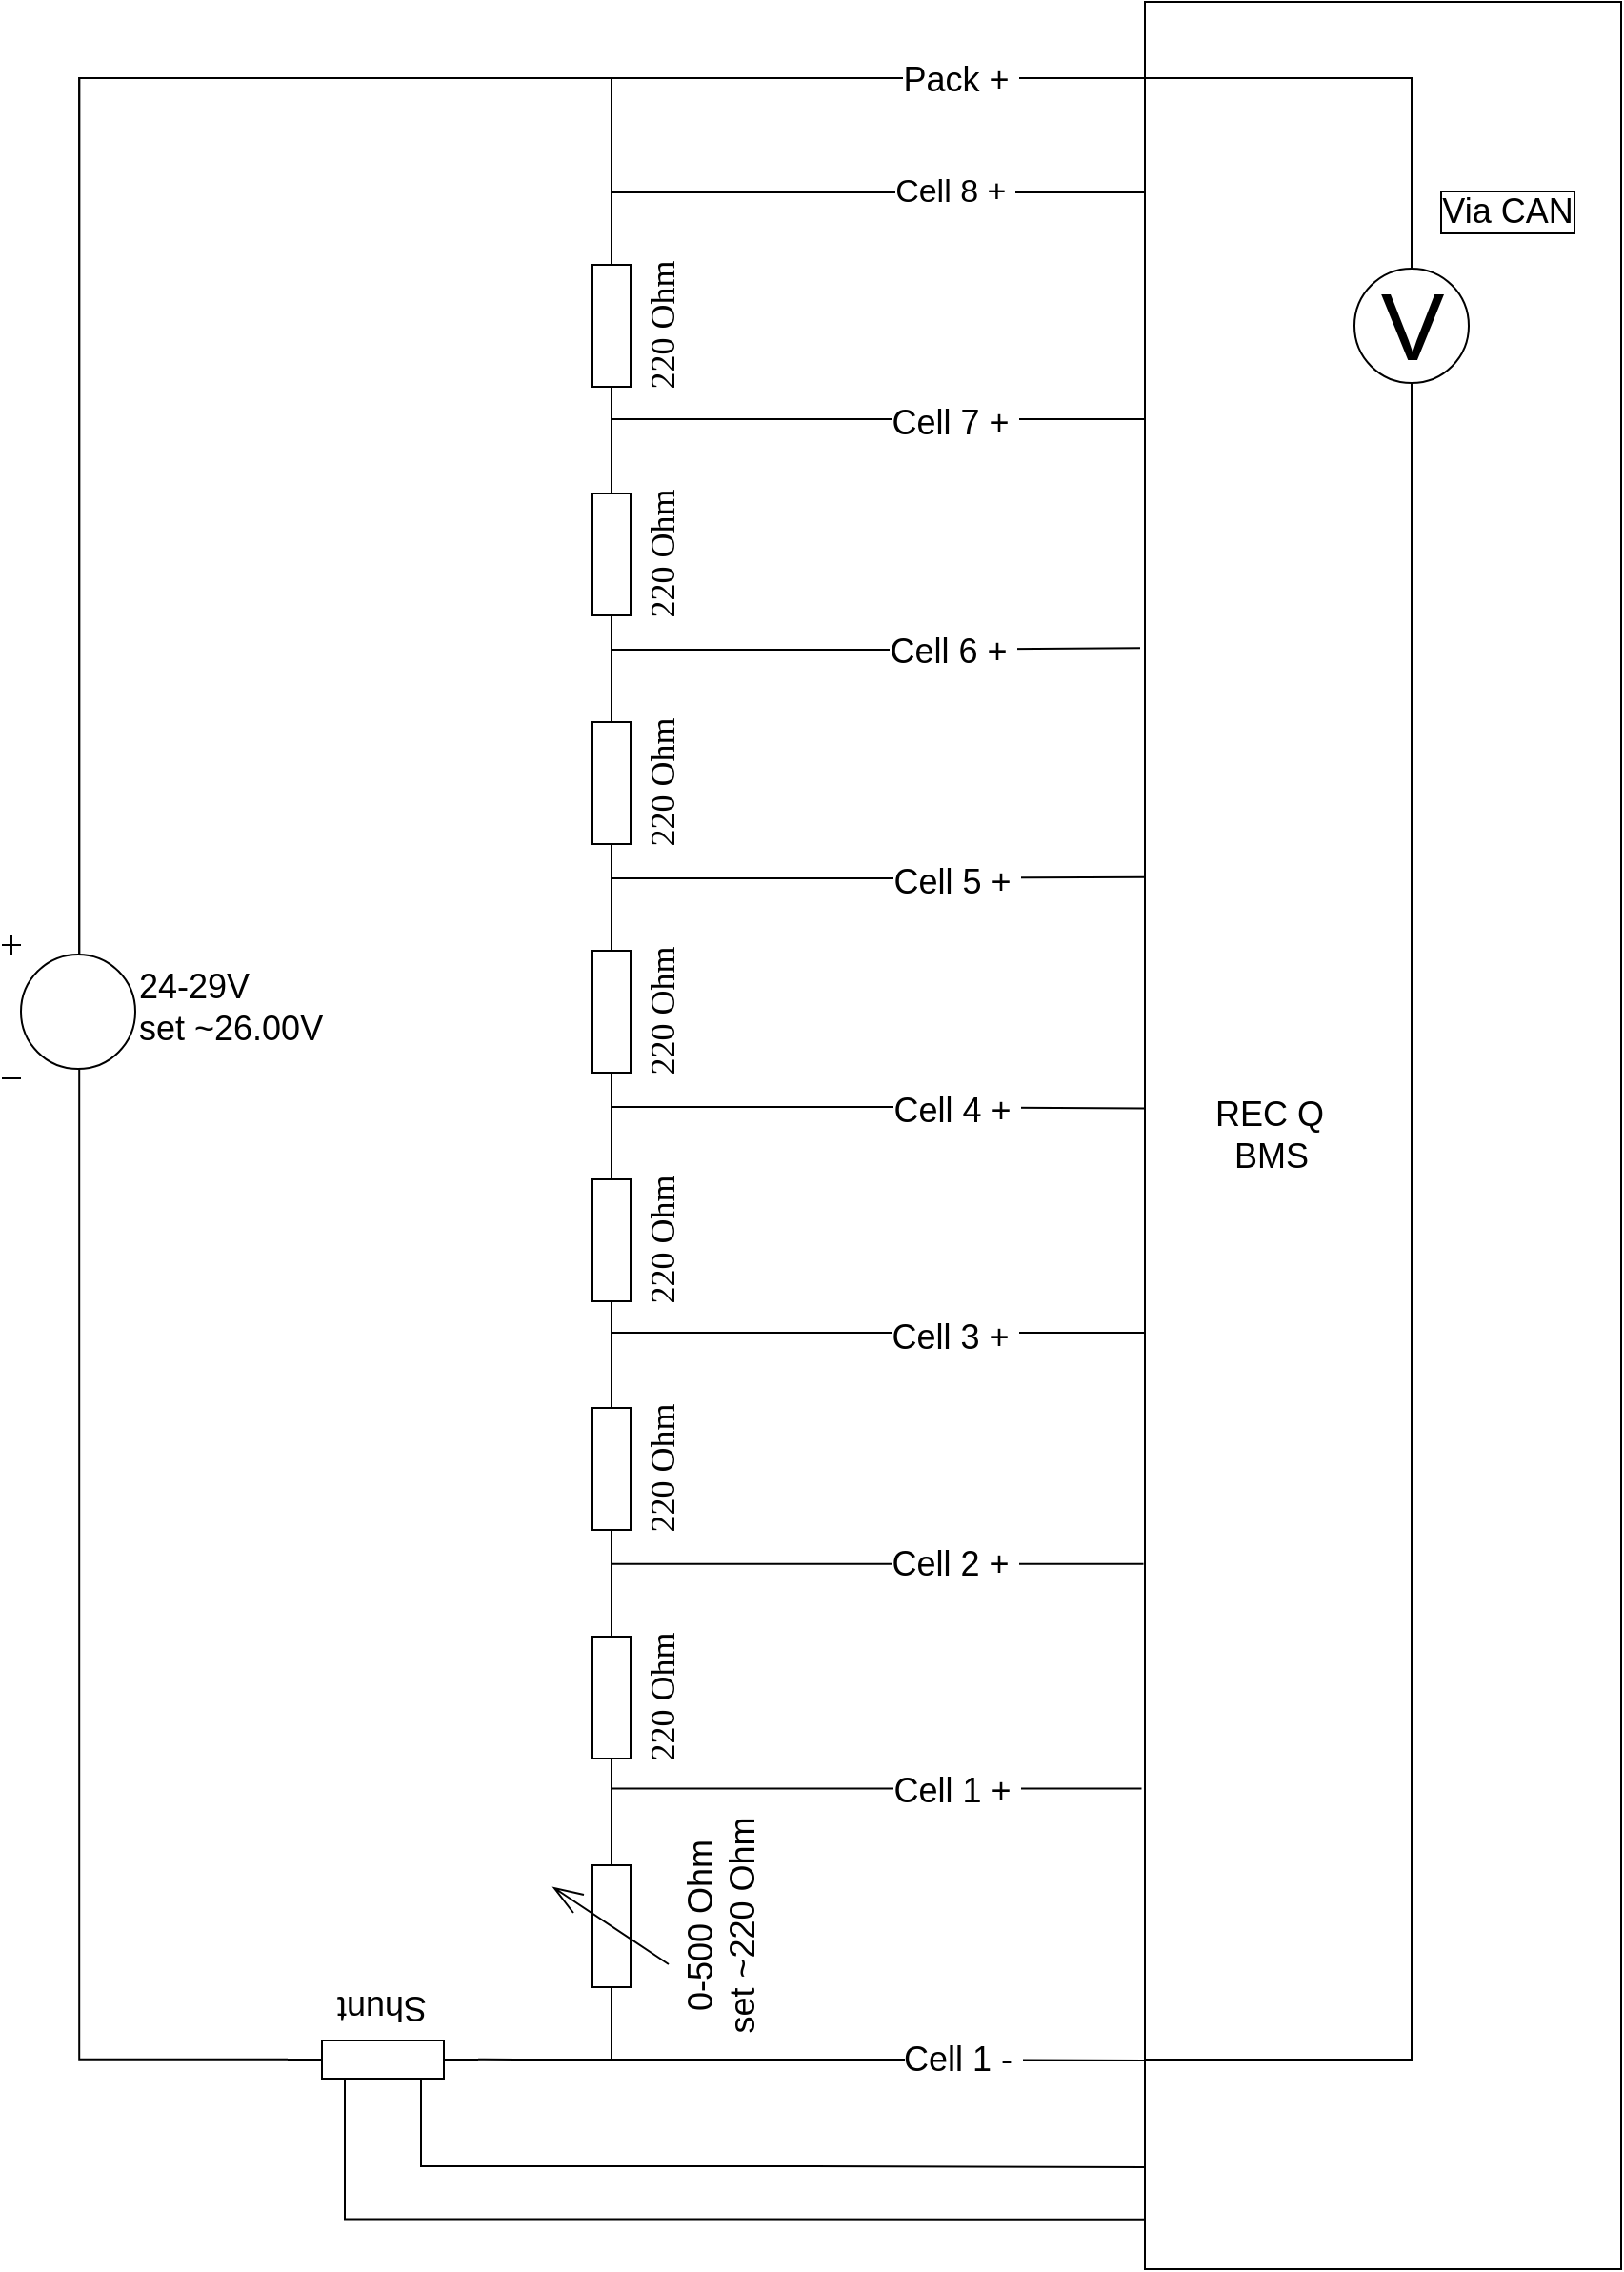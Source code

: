 <mxfile version="14.6.13" type="device"><diagram name="Page-1" id="16e2658f-23c8-b752-8be9-c03fbebb8bbe"><mxGraphModel dx="1092" dy="910" grid="1" gridSize="10" guides="1" tooltips="1" connect="1" arrows="1" fold="1" page="1" pageScale="1" pageWidth="1100" pageHeight="850" background="#ffffff" math="0" shadow="0"><root><mxCell id="0"/><mxCell id="1" parent="0"/><mxCell id="kYK6ZeFYi4A2tW_igK8S-17" style="edgeStyle=orthogonalEdgeStyle;rounded=0;orthogonalLoop=1;jettySize=auto;html=1;exitX=1;exitY=0.5;exitDx=0;exitDy=0;exitPerimeter=0;endArrow=none;endFill=0;entryX=0.58;entryY=0.135;entryDx=0;entryDy=0;entryPerimeter=0;" parent="1" source="kYK6ZeFYi4A2tW_igK8S-1" target="SUOKf8Yz4wnTpY1hzGTH-1" edge="1"><mxGeometry relative="1" as="geometry"><Array as="points"><mxPoint x="400" y="40"/><mxPoint x="121" y="40"/></Array><mxPoint x="120" y="500" as="targetPoint"/></mxGeometry></mxCell><mxCell id="kYK6ZeFYi4A2tW_igK8S-19" style="edgeStyle=orthogonalEdgeStyle;rounded=0;orthogonalLoop=1;jettySize=auto;html=1;exitX=1;exitY=0.5;exitDx=0;exitDy=0;exitPerimeter=0;entryX=0;entryY=0.084;entryDx=0;entryDy=0;entryPerimeter=0;endArrow=none;endFill=0;" parent="1" source="kYK6ZeFYi4A2tW_igK8S-1" target="kYK6ZeFYi4A2tW_igK8S-15" edge="1"><mxGeometry relative="1" as="geometry"/></mxCell><mxCell id="kYK6ZeFYi4A2tW_igK8S-43" value="Cell 8 +&amp;nbsp;" style="edgeLabel;html=1;align=center;verticalAlign=middle;resizable=0;points=[];fontSize=17;" parent="kYK6ZeFYi4A2tW_igK8S-19" vertex="1" connectable="0"><mxGeometry x="0.333" relative="1" as="geometry"><mxPoint as="offset"/></mxGeometry></mxCell><mxCell id="kYK6ZeFYi4A2tW_igK8S-1" value="&lt;font style=&quot;font-size: 18px&quot;&gt;220 Ohm&lt;/font&gt;" style="verticalLabelPosition=bottom;shadow=0;dashed=0;align=center;html=1;verticalAlign=top;strokeWidth=1;shape=mxgraph.electrical.resistors.resistor_1;rounded=1;comic=0;labelBackgroundColor=none;fontFamily=Verdana;fontSize=12;rotation=-90;" parent="1" vertex="1"><mxGeometry x="350" y="160" width="100" height="20" as="geometry"/></mxCell><mxCell id="kYK6ZeFYi4A2tW_igK8S-20" style="edgeStyle=orthogonalEdgeStyle;rounded=0;orthogonalLoop=1;jettySize=auto;html=1;exitX=1;exitY=0.5;exitDx=0;exitDy=0;exitPerimeter=0;entryX=0;entryY=0.184;entryDx=0;entryDy=0;entryPerimeter=0;endArrow=none;endFill=0;" parent="1" source="kYK6ZeFYi4A2tW_igK8S-4" target="kYK6ZeFYi4A2tW_igK8S-15" edge="1"><mxGeometry relative="1" as="geometry"><Array as="points"><mxPoint x="400" y="219"/></Array></mxGeometry></mxCell><mxCell id="kYK6ZeFYi4A2tW_igK8S-42" value="Cell 7 +&amp;nbsp;" style="edgeLabel;html=1;align=center;verticalAlign=middle;resizable=0;points=[];fontSize=18;" parent="kYK6ZeFYi4A2tW_igK8S-20" vertex="1" connectable="0"><mxGeometry x="0.336" y="-2" relative="1" as="geometry"><mxPoint as="offset"/></mxGeometry></mxCell><mxCell id="kYK6ZeFYi4A2tW_igK8S-4" value="&lt;font style=&quot;font-size: 18px&quot;&gt;220 Ohm&lt;/font&gt;" style="verticalLabelPosition=bottom;shadow=0;dashed=0;align=center;html=1;verticalAlign=top;strokeWidth=1;shape=mxgraph.electrical.resistors.resistor_1;rounded=1;comic=0;labelBackgroundColor=none;fontFamily=Verdana;fontSize=12;rotation=-90;" parent="1" vertex="1"><mxGeometry x="350" y="280" width="100" height="20" as="geometry"/></mxCell><mxCell id="kYK6ZeFYi4A2tW_igK8S-22" style="edgeStyle=orthogonalEdgeStyle;rounded=0;orthogonalLoop=1;jettySize=auto;html=1;exitX=1;exitY=0.5;exitDx=0;exitDy=0;exitPerimeter=0;entryX=-0.01;entryY=0.285;entryDx=0;entryDy=0;entryPerimeter=0;endArrow=none;endFill=0;" parent="1" source="kYK6ZeFYi4A2tW_igK8S-5" target="kYK6ZeFYi4A2tW_igK8S-15" edge="1"><mxGeometry relative="1" as="geometry"/></mxCell><mxCell id="kYK6ZeFYi4A2tW_igK8S-41" value="Cell 6 +&amp;nbsp;" style="edgeLabel;html=1;align=center;verticalAlign=middle;resizable=0;points=[];fontSize=18;" parent="kYK6ZeFYi4A2tW_igK8S-22" vertex="1" connectable="0"><mxGeometry x="0.346" y="-2" relative="1" as="geometry"><mxPoint x="-1" as="offset"/></mxGeometry></mxCell><mxCell id="kYK6ZeFYi4A2tW_igK8S-5" value="&lt;font style=&quot;font-size: 18px&quot;&gt;220 Ohm&lt;/font&gt;" style="verticalLabelPosition=bottom;shadow=0;dashed=0;align=center;html=1;verticalAlign=top;strokeWidth=1;shape=mxgraph.electrical.resistors.resistor_1;rounded=1;comic=0;labelBackgroundColor=none;fontFamily=Verdana;fontSize=12;rotation=-90;" parent="1" vertex="1"><mxGeometry x="350" y="400" width="100" height="20" as="geometry"/></mxCell><mxCell id="kYK6ZeFYi4A2tW_igK8S-23" style="edgeStyle=orthogonalEdgeStyle;rounded=0;orthogonalLoop=1;jettySize=auto;html=1;exitX=1;exitY=0.5;exitDx=0;exitDy=0;exitPerimeter=0;entryX=0;entryY=0.386;entryDx=0;entryDy=0;entryPerimeter=0;endArrow=none;endFill=0;" parent="1" source="kYK6ZeFYi4A2tW_igK8S-6" target="kYK6ZeFYi4A2tW_igK8S-15" edge="1"><mxGeometry relative="1" as="geometry"/></mxCell><mxCell id="kYK6ZeFYi4A2tW_igK8S-40" value="Cell 5 +&amp;nbsp;" style="edgeLabel;html=1;align=center;verticalAlign=middle;resizable=0;points=[];fontSize=18;" parent="kYK6ZeFYi4A2tW_igK8S-23" vertex="1" connectable="0"><mxGeometry x="0.335" y="-2" relative="1" as="geometry"><mxPoint x="1" as="offset"/></mxGeometry></mxCell><mxCell id="kYK6ZeFYi4A2tW_igK8S-6" value="&lt;font style=&quot;font-size: 18px&quot;&gt;220 Ohm&lt;/font&gt;" style="verticalLabelPosition=bottom;shadow=0;dashed=0;align=center;html=1;verticalAlign=top;strokeWidth=1;shape=mxgraph.electrical.resistors.resistor_1;rounded=1;comic=0;labelBackgroundColor=none;fontFamily=Verdana;fontSize=12;rotation=-90;" parent="1" vertex="1"><mxGeometry x="350" y="520" width="100" height="20" as="geometry"/></mxCell><mxCell id="kYK6ZeFYi4A2tW_igK8S-24" style="edgeStyle=orthogonalEdgeStyle;rounded=0;orthogonalLoop=1;jettySize=auto;html=1;exitX=1;exitY=0.5;exitDx=0;exitDy=0;exitPerimeter=0;entryX=0;entryY=0.488;entryDx=0;entryDy=0;entryPerimeter=0;endArrow=none;endFill=0;" parent="1" source="kYK6ZeFYi4A2tW_igK8S-7" target="kYK6ZeFYi4A2tW_igK8S-15" edge="1"><mxGeometry relative="1" as="geometry"/></mxCell><mxCell id="kYK6ZeFYi4A2tW_igK8S-39" value="Cell 4 +&amp;nbsp;" style="edgeLabel;html=1;align=center;verticalAlign=middle;resizable=0;points=[];fontSize=18;" parent="kYK6ZeFYi4A2tW_igK8S-24" vertex="1" connectable="0"><mxGeometry x="0.335" y="-1" relative="1" as="geometry"><mxPoint x="1" as="offset"/></mxGeometry></mxCell><mxCell id="kYK6ZeFYi4A2tW_igK8S-7" value="&lt;font style=&quot;font-size: 18px&quot;&gt;220 Ohm&lt;/font&gt;" style="verticalLabelPosition=bottom;shadow=0;dashed=0;align=center;html=1;verticalAlign=top;strokeWidth=1;shape=mxgraph.electrical.resistors.resistor_1;rounded=1;comic=0;labelBackgroundColor=none;fontFamily=Verdana;fontSize=12;rotation=-90;" parent="1" vertex="1"><mxGeometry x="350" y="640" width="100" height="20" as="geometry"/></mxCell><mxCell id="kYK6ZeFYi4A2tW_igK8S-25" style="edgeStyle=orthogonalEdgeStyle;rounded=0;orthogonalLoop=1;jettySize=auto;html=1;exitX=1;exitY=0.5;exitDx=0;exitDy=0;exitPerimeter=0;entryX=0;entryY=0.587;entryDx=0;entryDy=0;entryPerimeter=0;endArrow=none;endFill=0;" parent="1" source="kYK6ZeFYi4A2tW_igK8S-8" target="kYK6ZeFYi4A2tW_igK8S-15" edge="1"><mxGeometry relative="1" as="geometry"/></mxCell><mxCell id="kYK6ZeFYi4A2tW_igK8S-38" value="Cell 3 +&amp;nbsp;" style="edgeLabel;html=1;align=center;verticalAlign=middle;resizable=0;points=[];fontSize=18;" parent="kYK6ZeFYi4A2tW_igK8S-25" vertex="1" connectable="0"><mxGeometry x="0.337" y="-2" relative="1" as="geometry"><mxPoint as="offset"/></mxGeometry></mxCell><mxCell id="kYK6ZeFYi4A2tW_igK8S-8" value="&lt;font style=&quot;font-size: 18px&quot;&gt;220 Ohm&lt;/font&gt;" style="verticalLabelPosition=bottom;shadow=0;dashed=0;align=center;html=1;verticalAlign=top;strokeWidth=1;shape=mxgraph.electrical.resistors.resistor_1;rounded=1;comic=0;labelBackgroundColor=none;fontFamily=Verdana;fontSize=12;rotation=-90;" parent="1" vertex="1"><mxGeometry x="350" y="760" width="100" height="20" as="geometry"/></mxCell><mxCell id="kYK6ZeFYi4A2tW_igK8S-26" style="edgeStyle=orthogonalEdgeStyle;rounded=0;orthogonalLoop=1;jettySize=auto;html=1;exitX=1;exitY=0.5;exitDx=0;exitDy=0;exitPerimeter=0;entryX=-0.003;entryY=0.689;entryDx=0;entryDy=0;entryPerimeter=0;endArrow=none;endFill=0;" parent="1" source="kYK6ZeFYi4A2tW_igK8S-9" target="kYK6ZeFYi4A2tW_igK8S-15" edge="1"><mxGeometry relative="1" as="geometry"/></mxCell><mxCell id="kYK6ZeFYi4A2tW_igK8S-37" value="Cell 2 +&amp;nbsp;" style="edgeLabel;html=1;align=center;verticalAlign=middle;resizable=0;points=[];fontSize=18;" parent="kYK6ZeFYi4A2tW_igK8S-26" vertex="1" connectable="0"><mxGeometry x="0.337" relative="1" as="geometry"><mxPoint as="offset"/></mxGeometry></mxCell><mxCell id="kYK6ZeFYi4A2tW_igK8S-9" value="&lt;font style=&quot;font-size: 18px&quot;&gt;220 Ohm&lt;/font&gt;" style="verticalLabelPosition=bottom;shadow=0;dashed=0;align=center;html=1;verticalAlign=top;strokeWidth=1;shape=mxgraph.electrical.resistors.resistor_1;rounded=1;comic=0;labelBackgroundColor=none;fontFamily=Verdana;fontSize=12;rotation=-90;" parent="1" vertex="1"><mxGeometry x="350" y="880" width="100" height="20" as="geometry"/></mxCell><mxCell id="kYK6ZeFYi4A2tW_igK8S-27" style="edgeStyle=orthogonalEdgeStyle;rounded=0;orthogonalLoop=1;jettySize=auto;html=1;exitX=1;exitY=0.5;exitDx=0;exitDy=0;exitPerimeter=0;entryX=-0.007;entryY=0.788;entryDx=0;entryDy=0;entryPerimeter=0;endArrow=none;endFill=0;" parent="1" source="kYK6ZeFYi4A2tW_igK8S-11" target="kYK6ZeFYi4A2tW_igK8S-15" edge="1"><mxGeometry relative="1" as="geometry"/></mxCell><mxCell id="kYK6ZeFYi4A2tW_igK8S-36" value="Cell 1 +&amp;nbsp;" style="edgeLabel;html=1;align=center;verticalAlign=middle;resizable=0;points=[];fontSize=18;" parent="kYK6ZeFYi4A2tW_igK8S-27" vertex="1" connectable="0"><mxGeometry x="0.356" y="-1" relative="1" as="geometry"><mxPoint x="-1" as="offset"/></mxGeometry></mxCell><mxCell id="kYK6ZeFYi4A2tW_igK8S-28" style="edgeStyle=orthogonalEdgeStyle;rounded=0;orthogonalLoop=1;jettySize=auto;html=1;exitX=0;exitY=0.5;exitDx=0;exitDy=0;exitPerimeter=0;entryX=0;entryY=0.78;entryDx=0;entryDy=0;entryPerimeter=0;endArrow=none;endFill=0;" parent="1" source="kYK6ZeFYi4A2tW_igK8S-11" target="kYK6ZeFYi4A2tW_igK8S-14" edge="1"><mxGeometry relative="1" as="geometry"/></mxCell><mxCell id="kYK6ZeFYi4A2tW_igK8S-29" style="edgeStyle=orthogonalEdgeStyle;rounded=0;orthogonalLoop=1;jettySize=auto;html=1;exitX=0;exitY=0.5;exitDx=0;exitDy=0;exitPerimeter=0;entryX=0;entryY=0.908;entryDx=0;entryDy=0;entryPerimeter=0;endArrow=none;endFill=0;" parent="1" source="kYK6ZeFYi4A2tW_igK8S-11" target="kYK6ZeFYi4A2tW_igK8S-15" edge="1"><mxGeometry relative="1" as="geometry"/></mxCell><mxCell id="kYK6ZeFYi4A2tW_igK8S-35" value="Cell 1 -&amp;nbsp;" style="edgeLabel;html=1;align=center;verticalAlign=middle;resizable=0;points=[];fontSize=18;" parent="kYK6ZeFYi4A2tW_igK8S-29" vertex="1" connectable="0"><mxGeometry x="0.354" y="1" relative="1" as="geometry"><mxPoint x="1" as="offset"/></mxGeometry></mxCell><mxCell id="kYK6ZeFYi4A2tW_igK8S-11" value="&lt;font style=&quot;font-size: 18px&quot;&gt;0-500 Ohm&lt;br&gt;set ~220 Ohm&lt;/font&gt;" style="pointerEvents=1;verticalLabelPosition=bottom;shadow=0;dashed=0;align=center;html=1;verticalAlign=top;shape=mxgraph.electrical.resistors.variable_resistor_1;rotation=-90;" parent="1" vertex="1"><mxGeometry x="350" y="980" width="100" height="60" as="geometry"/></mxCell><mxCell id="kYK6ZeFYi4A2tW_igK8S-18" style="edgeStyle=orthogonalEdgeStyle;rounded=0;orthogonalLoop=1;jettySize=auto;html=1;exitX=0.58;exitY=0.135;exitDx=0;exitDy=0;entryX=0.002;entryY=0.171;entryDx=0;entryDy=0;entryPerimeter=0;endArrow=none;endFill=0;exitPerimeter=0;" parent="1" source="SUOKf8Yz4wnTpY1hzGTH-1" target="kYK6ZeFYi4A2tW_igK8S-15" edge="1"><mxGeometry relative="1" as="geometry"><Array as="points"><mxPoint x="121" y="40"/><mxPoint x="681" y="40"/></Array><mxPoint x="120" y="500" as="sourcePoint"/></mxGeometry></mxCell><mxCell id="kYK6ZeFYi4A2tW_igK8S-33" value="Pack +&amp;nbsp;" style="edgeLabel;html=1;align=center;verticalAlign=middle;resizable=0;points=[];fontSize=18;" parent="kYK6ZeFYi4A2tW_igK8S-18" vertex="1" connectable="0"><mxGeometry x="0.559" y="-1" relative="1" as="geometry"><mxPoint as="offset"/></mxGeometry></mxCell><mxCell id="kYK6ZeFYi4A2tW_igK8S-30" style="edgeStyle=orthogonalEdgeStyle;rounded=0;orthogonalLoop=1;jettySize=auto;html=1;exitX=0.58;exitY=0.935;exitDx=0;exitDy=0;entryX=1;entryY=0.78;entryDx=0;entryDy=0;entryPerimeter=0;endArrow=none;endFill=0;exitPerimeter=0;" parent="1" source="SUOKf8Yz4wnTpY1hzGTH-1" target="kYK6ZeFYi4A2tW_igK8S-14" edge="1"><mxGeometry relative="1" as="geometry"><mxPoint x="120" y="560" as="sourcePoint"/><Array as="points"><mxPoint x="121" y="1080"/></Array></mxGeometry></mxCell><mxCell id="kYK6ZeFYi4A2tW_igK8S-31" style="edgeStyle=orthogonalEdgeStyle;rounded=0;orthogonalLoop=1;jettySize=auto;html=1;exitX=0.3;exitY=0;exitDx=0;exitDy=0;exitPerimeter=0;entryX=0;entryY=0.955;entryDx=0;entryDy=0;entryPerimeter=0;endArrow=none;endFill=0;" parent="1" source="kYK6ZeFYi4A2tW_igK8S-14" target="kYK6ZeFYi4A2tW_igK8S-15" edge="1"><mxGeometry relative="1" as="geometry"><Array as="points"><mxPoint x="300" y="1136"/><mxPoint x="505" y="1136"/></Array></mxGeometry></mxCell><mxCell id="kYK6ZeFYi4A2tW_igK8S-32" style="edgeStyle=orthogonalEdgeStyle;rounded=0;orthogonalLoop=1;jettySize=auto;html=1;exitX=0.7;exitY=0;exitDx=0;exitDy=0;exitPerimeter=0;entryX=0;entryY=0.978;entryDx=0;entryDy=0;entryPerimeter=0;endArrow=none;endFill=0;" parent="1" source="kYK6ZeFYi4A2tW_igK8S-14" target="kYK6ZeFYi4A2tW_igK8S-15" edge="1"><mxGeometry relative="1" as="geometry"><Array as="points"><mxPoint x="260" y="1164"/></Array></mxGeometry></mxCell><mxCell id="kYK6ZeFYi4A2tW_igK8S-14" value="&lt;font style=&quot;font-size: 18px&quot;&gt;Shunt&lt;/font&gt;" style="pointerEvents=1;verticalLabelPosition=bottom;shadow=0;dashed=0;align=center;html=1;verticalAlign=top;shape=mxgraph.electrical.resistors.resistor,_shunt;rotation=-180;labelPosition=center;" parent="1" vertex="1"><mxGeometry x="230" y="1070" width="100" height="45" as="geometry"/></mxCell><mxCell id="kYK6ZeFYi4A2tW_igK8S-15" value="&lt;font style=&quot;font-size: 18px&quot;&gt;&amp;nbsp; &amp;nbsp; &amp;nbsp; &amp;nbsp;REC Q&lt;br&gt;&amp;nbsp; &amp;nbsp; &amp;nbsp; &amp;nbsp; &amp;nbsp;BMS&lt;/font&gt;" style="rounded=0;whiteSpace=wrap;html=1;align=left;" parent="1" vertex="1"><mxGeometry x="680" width="250" height="1190" as="geometry"/></mxCell><mxCell id="kYK6ZeFYi4A2tW_igK8S-55" style="edgeStyle=orthogonalEdgeStyle;rounded=0;orthogonalLoop=1;jettySize=auto;html=1;exitX=0.5;exitY=0;exitDx=0;exitDy=0;endArrow=none;endFill=0;" parent="1" source="kYK6ZeFYi4A2tW_igK8S-52" edge="1"><mxGeometry relative="1" as="geometry"><mxPoint x="660" y="40" as="targetPoint"/><Array as="points"><mxPoint x="820" y="40"/></Array></mxGeometry></mxCell><mxCell id="kYK6ZeFYi4A2tW_igK8S-62" style="edgeStyle=orthogonalEdgeStyle;rounded=0;orthogonalLoop=1;jettySize=auto;html=1;exitX=0.5;exitY=1;exitDx=0;exitDy=0;endArrow=none;endFill=0;" parent="1" source="kYK6ZeFYi4A2tW_igK8S-52" edge="1"><mxGeometry relative="1" as="geometry"><mxPoint x="680" y="1080" as="targetPoint"/><Array as="points"><mxPoint x="820" y="1080"/></Array></mxGeometry></mxCell><mxCell id="kYK6ZeFYi4A2tW_igK8S-52" value="V" style="verticalLabelPosition=middle;shadow=0;dashed=0;align=center;html=1;verticalAlign=middle;strokeWidth=1;shape=ellipse;aspect=fixed;fontSize=50;" parent="1" vertex="1"><mxGeometry x="790" y="140" width="60" height="60" as="geometry"/></mxCell><mxCell id="kYK6ZeFYi4A2tW_igK8S-68" value="&lt;font style=&quot;font-size: 18px&quot;&gt;Via CAN&lt;/font&gt;" style="text;html=1;align=center;verticalAlign=middle;resizable=0;points=[];autosize=1;labelBorderColor=#000000;" parent="1" vertex="1"><mxGeometry x="830" y="100" width="80" height="20" as="geometry"/></mxCell><mxCell id="SUOKf8Yz4wnTpY1hzGTH-1" value="&lt;span style=&quot;font-size: 18px ; text-align: left&quot;&gt;24-29V&lt;/span&gt;&lt;br style=&quot;font-size: 18px ; text-align: left&quot;&gt;&lt;span style=&quot;font-size: 18px ; text-align: left&quot;&gt;set&amp;nbsp;&lt;/span&gt;&lt;span style=&quot;font-size: 18px ; text-align: left&quot;&gt;~26.00V&lt;/span&gt;" style="pointerEvents=1;verticalLabelPosition=middle;shadow=0;dashed=0;align=left;html=1;verticalAlign=middle;shape=mxgraph.electrical.signal_sources.dc_source_1;labelPosition=right;" parent="1" vertex="1"><mxGeometry x="80" y="490" width="70" height="75" as="geometry"/></mxCell></root></mxGraphModel></diagram></mxfile>